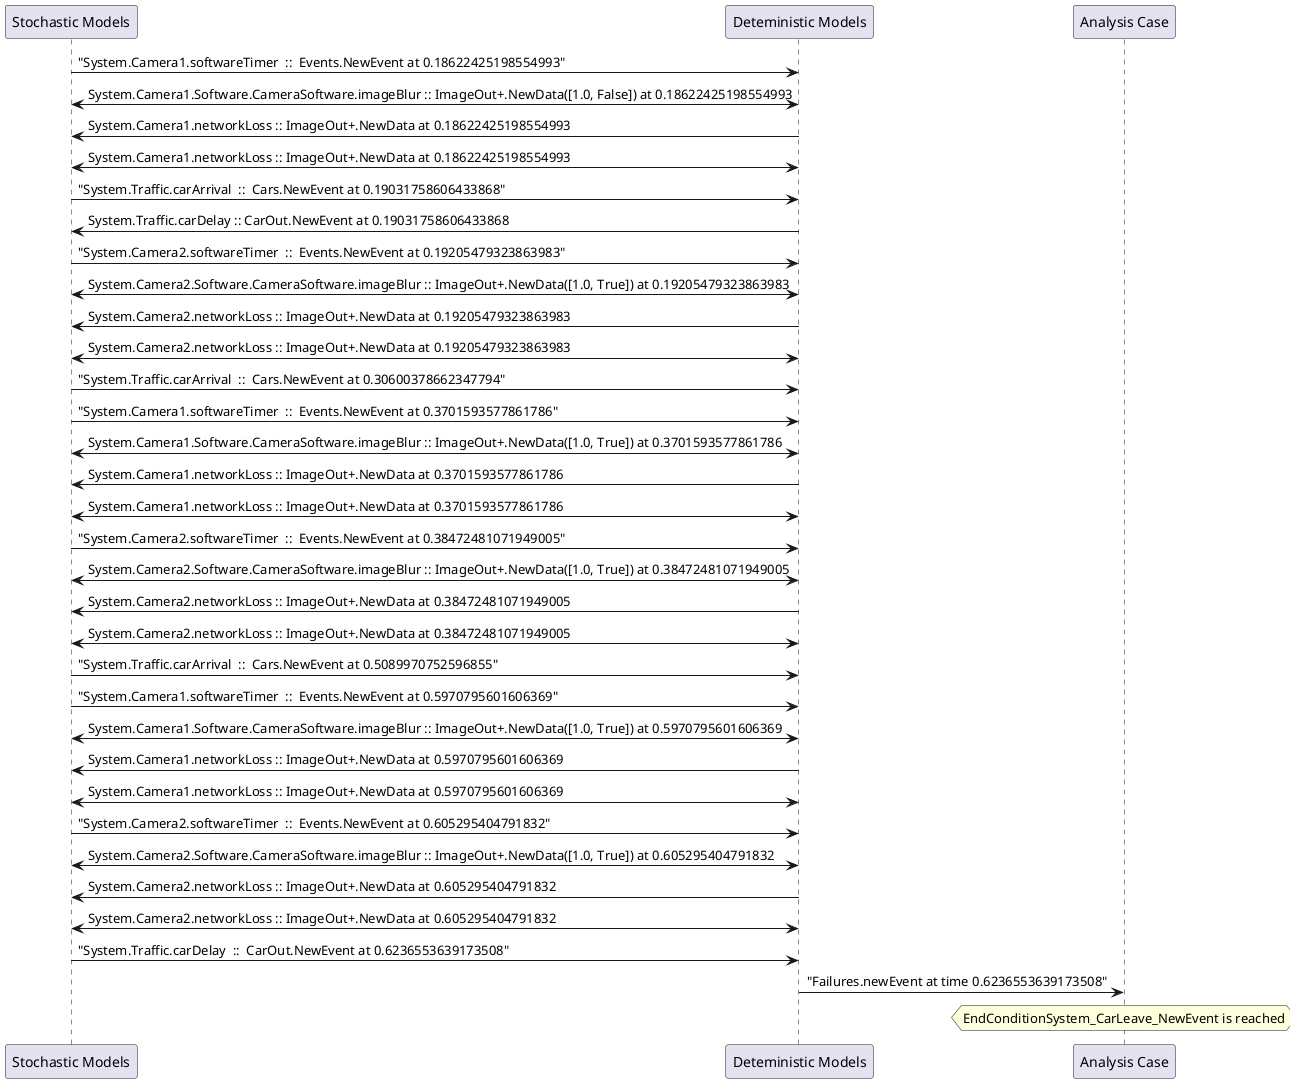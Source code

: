 
	@startuml
	participant "Stochastic Models" as stochmodel
	participant "Deteministic Models" as detmodel
	participant "Analysis Case" as analysis
	{10211_stop} stochmodel -> detmodel : "System.Camera1.softwareTimer  ::  Events.NewEvent at 0.18622425198554993"
detmodel <-> stochmodel : System.Camera1.Software.CameraSoftware.imageBlur :: ImageOut+.NewData([1.0, False]) at 0.18622425198554993
detmodel -> stochmodel : System.Camera1.networkLoss :: ImageOut+.NewData at 0.18622425198554993
detmodel <-> stochmodel : System.Camera1.networkLoss :: ImageOut+.NewData at 0.18622425198554993
{10241_stop} stochmodel -> detmodel : "System.Traffic.carArrival  ::  Cars.NewEvent at 0.19031758606433868"
{10254_start} detmodel -> stochmodel : System.Traffic.carDelay :: CarOut.NewEvent at 0.19031758606433868
{10226_stop} stochmodel -> detmodel : "System.Camera2.softwareTimer  ::  Events.NewEvent at 0.19205479323863983"
detmodel <-> stochmodel : System.Camera2.Software.CameraSoftware.imageBlur :: ImageOut+.NewData([1.0, True]) at 0.19205479323863983
detmodel -> stochmodel : System.Camera2.networkLoss :: ImageOut+.NewData at 0.19205479323863983
detmodel <-> stochmodel : System.Camera2.networkLoss :: ImageOut+.NewData at 0.19205479323863983
{10242_stop} stochmodel -> detmodel : "System.Traffic.carArrival  ::  Cars.NewEvent at 0.30600378662347794"
{10212_stop} stochmodel -> detmodel : "System.Camera1.softwareTimer  ::  Events.NewEvent at 0.3701593577861786"
detmodel <-> stochmodel : System.Camera1.Software.CameraSoftware.imageBlur :: ImageOut+.NewData([1.0, True]) at 0.3701593577861786
detmodel -> stochmodel : System.Camera1.networkLoss :: ImageOut+.NewData at 0.3701593577861786
detmodel <-> stochmodel : System.Camera1.networkLoss :: ImageOut+.NewData at 0.3701593577861786
{10227_stop} stochmodel -> detmodel : "System.Camera2.softwareTimer  ::  Events.NewEvent at 0.38472481071949005"
detmodel <-> stochmodel : System.Camera2.Software.CameraSoftware.imageBlur :: ImageOut+.NewData([1.0, True]) at 0.38472481071949005
detmodel -> stochmodel : System.Camera2.networkLoss :: ImageOut+.NewData at 0.38472481071949005
detmodel <-> stochmodel : System.Camera2.networkLoss :: ImageOut+.NewData at 0.38472481071949005
{10243_stop} stochmodel -> detmodel : "System.Traffic.carArrival  ::  Cars.NewEvent at 0.5089970752596855"
{10213_stop} stochmodel -> detmodel : "System.Camera1.softwareTimer  ::  Events.NewEvent at 0.5970795601606369"
detmodel <-> stochmodel : System.Camera1.Software.CameraSoftware.imageBlur :: ImageOut+.NewData([1.0, True]) at 0.5970795601606369
detmodel -> stochmodel : System.Camera1.networkLoss :: ImageOut+.NewData at 0.5970795601606369
detmodel <-> stochmodel : System.Camera1.networkLoss :: ImageOut+.NewData at 0.5970795601606369
{10228_stop} stochmodel -> detmodel : "System.Camera2.softwareTimer  ::  Events.NewEvent at 0.605295404791832"
detmodel <-> stochmodel : System.Camera2.Software.CameraSoftware.imageBlur :: ImageOut+.NewData([1.0, True]) at 0.605295404791832
detmodel -> stochmodel : System.Camera2.networkLoss :: ImageOut+.NewData at 0.605295404791832
detmodel <-> stochmodel : System.Camera2.networkLoss :: ImageOut+.NewData at 0.605295404791832
{10254_stop} stochmodel -> detmodel : "System.Traffic.carDelay  ::  CarOut.NewEvent at 0.6236553639173508"
{10254_start} <-> {10254_stop} : delay
detmodel -> analysis : "Failures.newEvent at time 0.6236553639173508"
hnote over analysis 
EndConditionSystem_CarLeave_NewEvent is reached
endnote
@enduml
